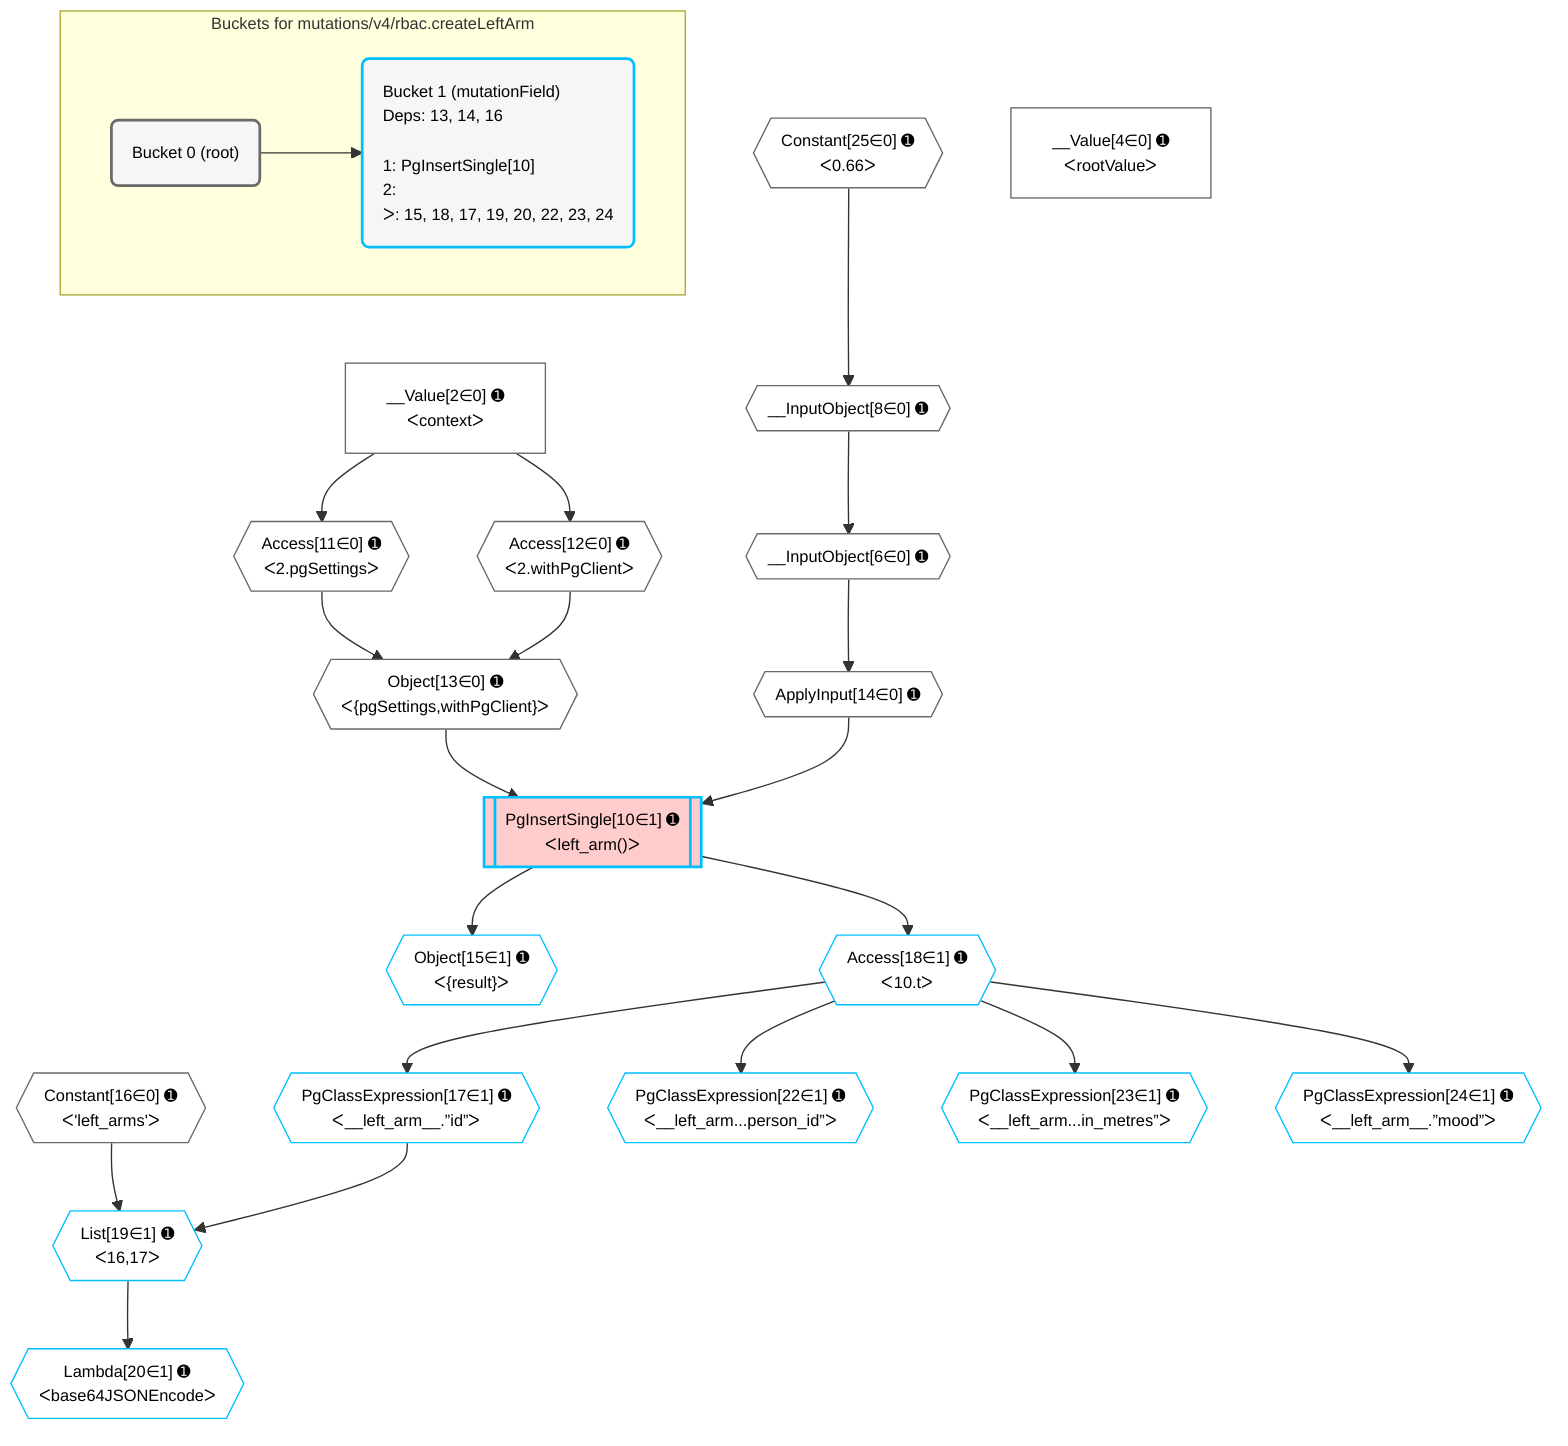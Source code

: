 %%{init: {'themeVariables': { 'fontSize': '12px'}}}%%
graph TD
    classDef path fill:#eee,stroke:#000,color:#000
    classDef plan fill:#fff,stroke-width:1px,color:#000
    classDef itemplan fill:#fff,stroke-width:2px,color:#000
    classDef unbatchedplan fill:#dff,stroke-width:1px,color:#000
    classDef sideeffectplan fill:#fcc,stroke-width:2px,color:#000
    classDef bucket fill:#f6f6f6,color:#000,stroke-width:2px,text-align:left


    %% plan dependencies
    __InputObject6{{"__InputObject[6∈0] ➊"}}:::plan
    __InputObject8{{"__InputObject[8∈0] ➊"}}:::plan
    __InputObject8 --> __InputObject6
    Object13{{"Object[13∈0] ➊<br />ᐸ{pgSettings,withPgClient}ᐳ"}}:::plan
    Access11{{"Access[11∈0] ➊<br />ᐸ2.pgSettingsᐳ"}}:::plan
    Access12{{"Access[12∈0] ➊<br />ᐸ2.withPgClientᐳ"}}:::plan
    Access11 & Access12 --> Object13
    Constant25{{"Constant[25∈0] ➊<br />ᐸ0.66ᐳ"}}:::plan
    Constant25 --> __InputObject8
    __Value2["__Value[2∈0] ➊<br />ᐸcontextᐳ"]:::plan
    __Value2 --> Access11
    __Value2 --> Access12
    ApplyInput14{{"ApplyInput[14∈0] ➊"}}:::plan
    __InputObject6 --> ApplyInput14
    __Value4["__Value[4∈0] ➊<br />ᐸrootValueᐳ"]:::plan
    Constant16{{"Constant[16∈0] ➊<br />ᐸ'left_arms'ᐳ"}}:::plan
    PgInsertSingle10[["PgInsertSingle[10∈1] ➊<br />ᐸleft_arm()ᐳ"]]:::sideeffectplan
    Object13 & ApplyInput14 --> PgInsertSingle10
    List19{{"List[19∈1] ➊<br />ᐸ16,17ᐳ"}}:::plan
    PgClassExpression17{{"PgClassExpression[17∈1] ➊<br />ᐸ__left_arm__.”id”ᐳ"}}:::plan
    Constant16 & PgClassExpression17 --> List19
    Object15{{"Object[15∈1] ➊<br />ᐸ{result}ᐳ"}}:::plan
    PgInsertSingle10 --> Object15
    Access18{{"Access[18∈1] ➊<br />ᐸ10.tᐳ"}}:::plan
    Access18 --> PgClassExpression17
    PgInsertSingle10 --> Access18
    Lambda20{{"Lambda[20∈1] ➊<br />ᐸbase64JSONEncodeᐳ"}}:::plan
    List19 --> Lambda20
    PgClassExpression22{{"PgClassExpression[22∈1] ➊<br />ᐸ__left_arm...person_id”ᐳ"}}:::plan
    Access18 --> PgClassExpression22
    PgClassExpression23{{"PgClassExpression[23∈1] ➊<br />ᐸ__left_arm...in_metres”ᐳ"}}:::plan
    Access18 --> PgClassExpression23
    PgClassExpression24{{"PgClassExpression[24∈1] ➊<br />ᐸ__left_arm__.”mood”ᐳ"}}:::plan
    Access18 --> PgClassExpression24

    %% define steps

    subgraph "Buckets for mutations/v4/rbac.createLeftArm"
    Bucket0("Bucket 0 (root)"):::bucket
    classDef bucket0 stroke:#696969
    class Bucket0,__Value2,__Value4,__InputObject6,__InputObject8,Access11,Access12,Object13,ApplyInput14,Constant16,Constant25 bucket0
    Bucket1("Bucket 1 (mutationField)<br />Deps: 13, 14, 16<br /><br />1: PgInsertSingle[10]<br />2: <br />ᐳ: 15, 18, 17, 19, 20, 22, 23, 24"):::bucket
    classDef bucket1 stroke:#00bfff
    class Bucket1,PgInsertSingle10,Object15,PgClassExpression17,Access18,List19,Lambda20,PgClassExpression22,PgClassExpression23,PgClassExpression24 bucket1
    Bucket0 --> Bucket1
    end